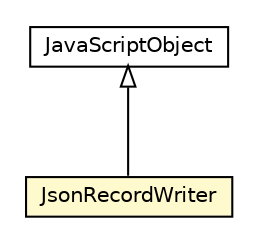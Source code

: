 #!/usr/local/bin/dot
#
# Class diagram 
# Generated by UMLGraph version R5_6-24-gf6e263 (http://www.umlgraph.org/)
#

digraph G {
	edge [fontname="Helvetica",fontsize=10,labelfontname="Helvetica",labelfontsize=10];
	node [fontname="Helvetica",fontsize=10,shape=plaintext];
	nodesep=0.25;
	ranksep=0.5;
	// io.reinert.requestor.gwt.serialization.JsonRecordWriter
	c42002 [label=<<table title="io.reinert.requestor.gwt.serialization.JsonRecordWriter" border="0" cellborder="1" cellspacing="0" cellpadding="2" port="p" bgcolor="lemonChiffon" href="./JsonRecordWriter.html">
		<tr><td><table border="0" cellspacing="0" cellpadding="1">
<tr><td align="center" balign="center"> JsonRecordWriter </td></tr>
		</table></td></tr>
		</table>>, URL="./JsonRecordWriter.html", fontname="Helvetica", fontcolor="black", fontsize=10.0];
	//io.reinert.requestor.gwt.serialization.JsonRecordWriter extends com.google.gwt.core.client.JavaScriptObject
	c42073:p -> c42002:p [dir=back,arrowtail=empty];
	// com.google.gwt.core.client.JavaScriptObject
	c42073 [label=<<table title="com.google.gwt.core.client.JavaScriptObject" border="0" cellborder="1" cellspacing="0" cellpadding="2" port="p" href="http://java.sun.com/j2se/1.4.2/docs/api/com/google/gwt/core/client/JavaScriptObject.html">
		<tr><td><table border="0" cellspacing="0" cellpadding="1">
<tr><td align="center" balign="center"> JavaScriptObject </td></tr>
		</table></td></tr>
		</table>>, URL="http://java.sun.com/j2se/1.4.2/docs/api/com/google/gwt/core/client/JavaScriptObject.html", fontname="Helvetica", fontcolor="black", fontsize=10.0];
}


